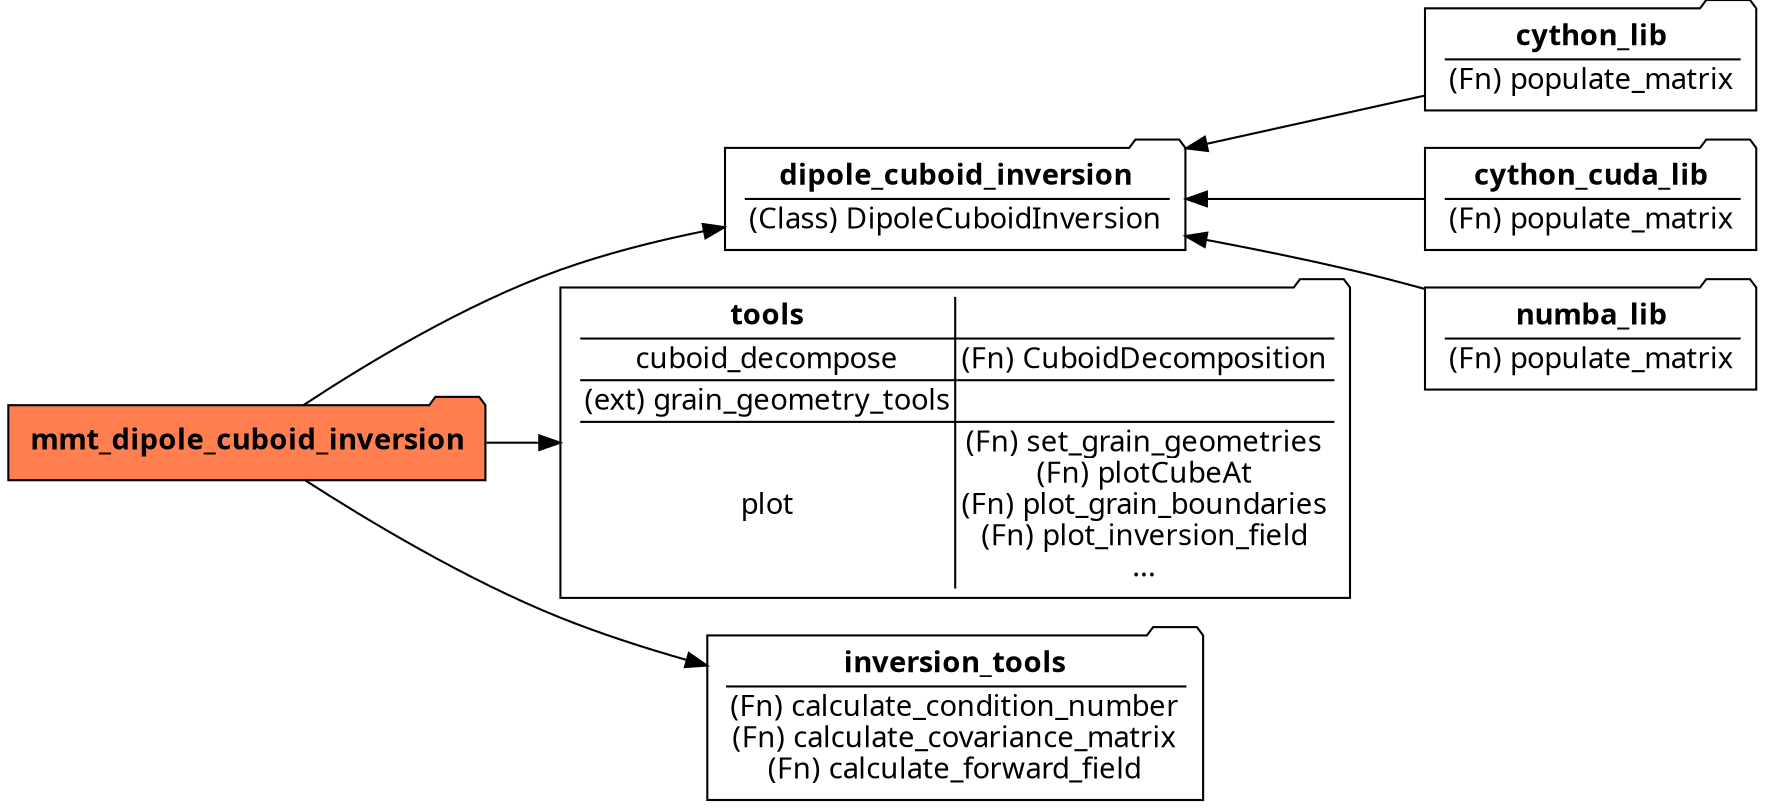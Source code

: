 digraph "packages" {
    node [shape=folder fontname=FiraMono]
    mmt_dpinv [style=filled fillcolor=coral label=<
        <TABLE BORDER="0" CELLBORDER="0" CELLSPACING="0">
            <TR><TD><B>mmt_dipole_cuboid_inversion</B></TD></TR>
        </TABLE>>];
    dpinv [label=<
        <TABLE BORDER="0" CELLBORDER="0" ROWS="*" CELLSPACING="1">
            <TR><TD><B>dipole_cuboid_inversion</B></TD></TR>
            <TR><TD>(Class) DipoleCuboidInversion</TD></TR>
        </TABLE>>];
    clib [label=<
        <TABLE BORDER="0" CELLBORDER="0" ROWS="*" COLUMNS="*" CELLSPACING="1">
            <TR><TD><B>cython_lib</B></TD></TR>
            <TR><TD>(Fn) populate_matrix</TD></TR>
        </TABLE>>];
    cclib [label=<
        <TABLE BORDER="0" CELLBORDER="0" ROWS="*" COLUMNS="*" CELLSPACING="1">
            <TR><TD><B>cython_cuda_lib</B></TD></TR>
            <TR><TD>(Fn) populate_matrix</TD></TR>
        </TABLE>>];
    nlib [label=<
        <TABLE BORDER="0" CELLBORDER="0" ROWS="*" COLUMNS="*" CELLSPACING="1">
            <TR><TD><B>numba_lib</B></TD></TR>
            <TR><TD>(Fn) populate_matrix</TD></TR>
        </TABLE>>];
    tools [label=<
        <TABLE BORDER="0" CELLBORDER="0" ROWS="*" COLUMNS="*" CELLSPACING="1">
            <TR><TD><B>tools</B></TD></TR>
            <TR>
              <TD>cuboid_decompose</TD>
              <TD>(Fn) CuboidDecomposition</TD>
            </TR>
            <TR><TD>(ext) grain_geometry_tools</TD></TR>
            <TR>
              <TD>plot</TD>
              <TD>(Fn) set_grain_geometries<BR/>(Fn) plotCubeAt<BR/>(Fn) plot_grain_boundaries<BR/>(Fn) plot_inversion_field<BR/>...</TD>
            </TR>
        </TABLE>>];
    invtools [label=<
        <TABLE BORDER="0" CELLBORDER="0" ROWS="*" COLUMNS="*" CELLSPACING="1">
            <TR><TD><B>inversion_tools</B></TD></TR>
            <TR><TD>(Fn) calculate_condition_number<BR/>(Fn) calculate_covariance_matrix<BR/>(Fn) calculate_forward_field</TD></TR>
        </TABLE>>];
    rankdir=LR;
    mmt_dpinv -> dpinv;
    mmt_dpinv -> invtools;
    mmt_dpinv -> tools;
    dpinv -> {clib,cclib,nlib} [dir=back];
}
